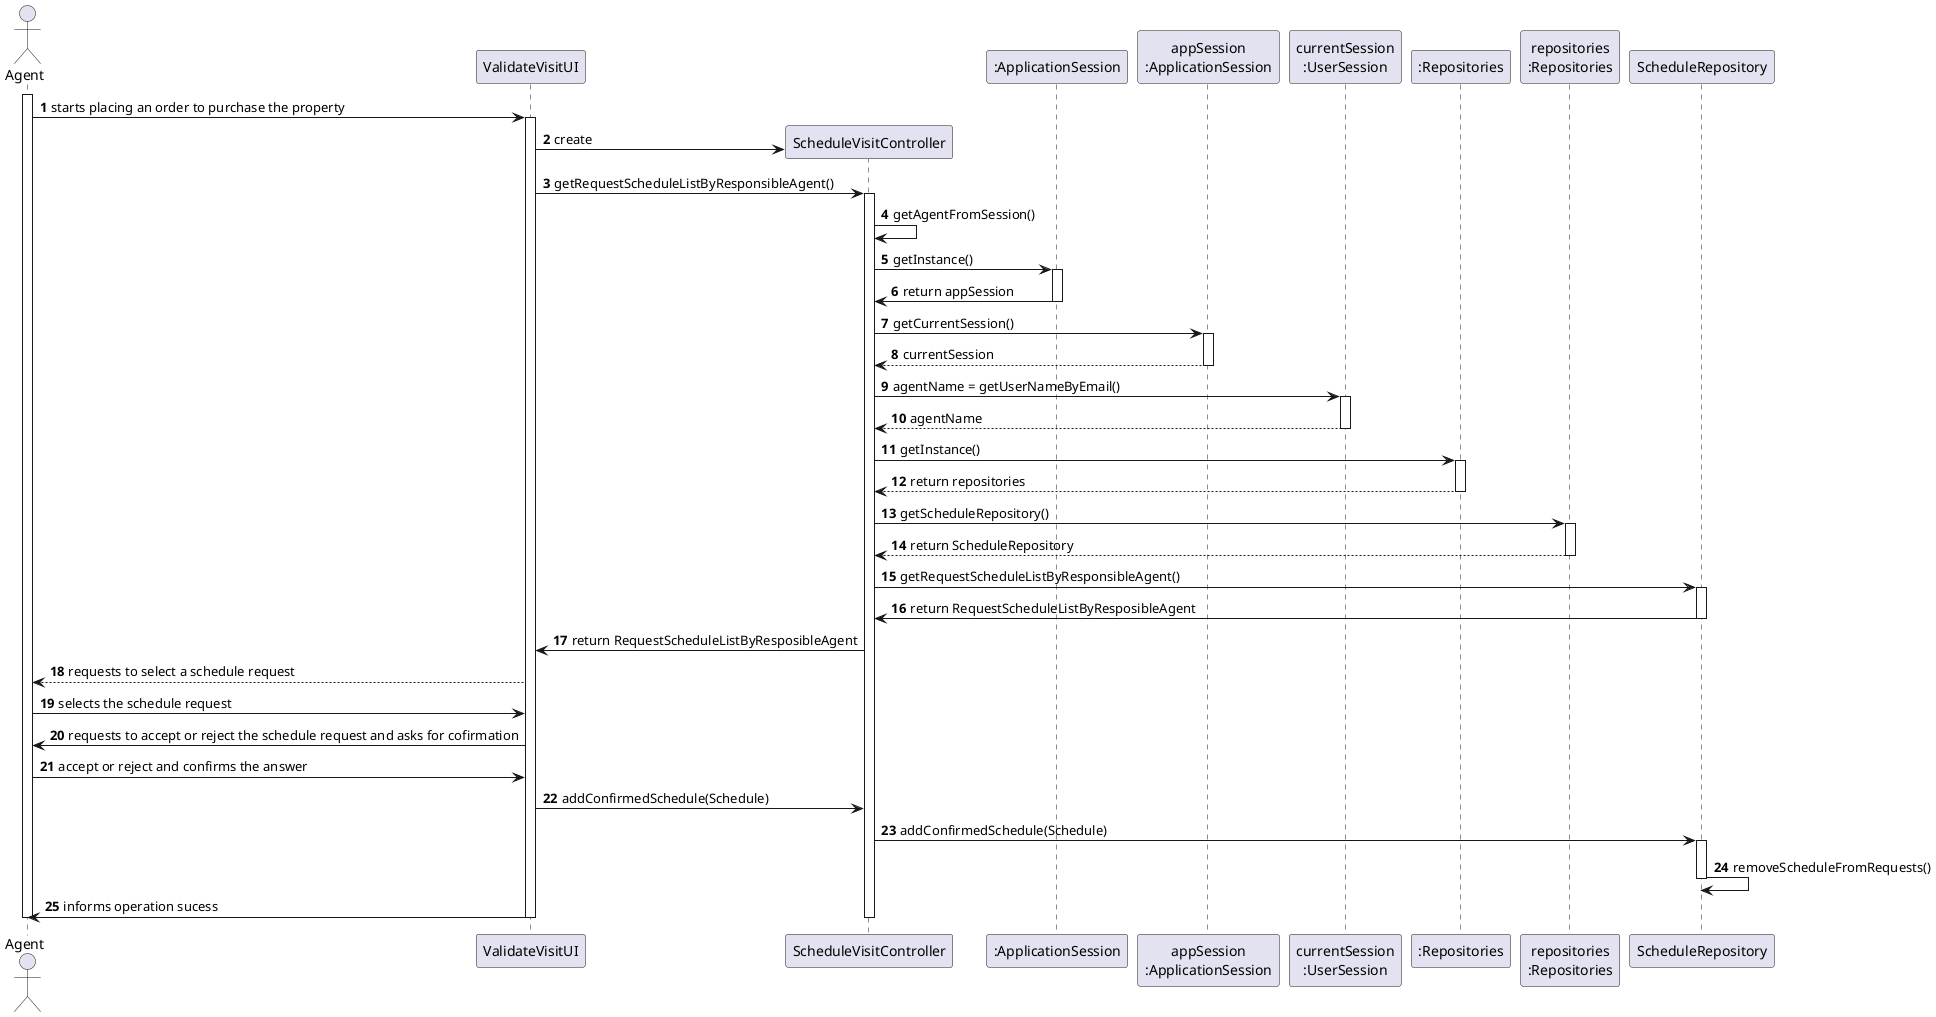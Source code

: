 @startuml

autonumber

actor Agent as agent
participant ValidateVisitUI as ui
participant ScheduleVisitController as ctr
participant ":ApplicationSession" as _APP
participant "appSession\n:ApplicationSession" as APP
participant "currentSession\n:UserSession" as sessao
participant ScheduleRepository
participant ":Repositories" as RepositorySingleton
participant "repositories\n:Repositories" as rep
participant ScheduleRepository

autonumber

activate agent

agent -> ui: starts placing an order to purchase the property

activate ui

ui -> ctr** : create

ui -> ctr: getRequestScheduleListByResponsibleAgent()

activate ctr
ctr -> ctr: getAgentFromSession()
ctr -> _APP: getInstance()
activate _APP
_APP ->ctr: return appSession
deactivate _APP
ctr -> APP: getCurrentSession()
activate APP
APP --> ctr: currentSession
deactivate APP
ctr -> sessao: agentName = getUserNameByEmail()
activate sessao
sessao --> ctr : agentName
deactivate sessao

ctr -> RepositorySingleton: getInstance()
activate RepositorySingleton
RepositorySingleton --> ctr: return repositories
deactivate RepositorySingleton

ctr-> rep: getScheduleRepository()
activate rep
rep-->ctr: return ScheduleRepository
deactivate rep

ctr -> ScheduleRepository: getRequestScheduleListByResponsibleAgent()

activate ScheduleRepository
ScheduleRepository -> ctr: return RequestScheduleListByResposibleAgent
deactivate ScheduleRepository

ctr -> ui: return RequestScheduleListByResposibleAgent

ui --> agent: requests to select a schedule request
agent -> ui: selects the schedule request

ui-> agent: requests to accept or reject the schedule request and asks for cofirmation
agent-> ui: accept or reject and confirms the answer

ui -> ctr: addConfirmedSchedule(Schedule)

ctr -> ScheduleRepository: addConfirmedSchedule(Schedule)
activate ScheduleRepository
ScheduleRepository-> ScheduleRepository: removeScheduleFromRequests()
deactivate ScheduleRepository
ui-> agent: informs operation sucess


deactivate ctr
deactivate ui


deactivate agent

@enduml
